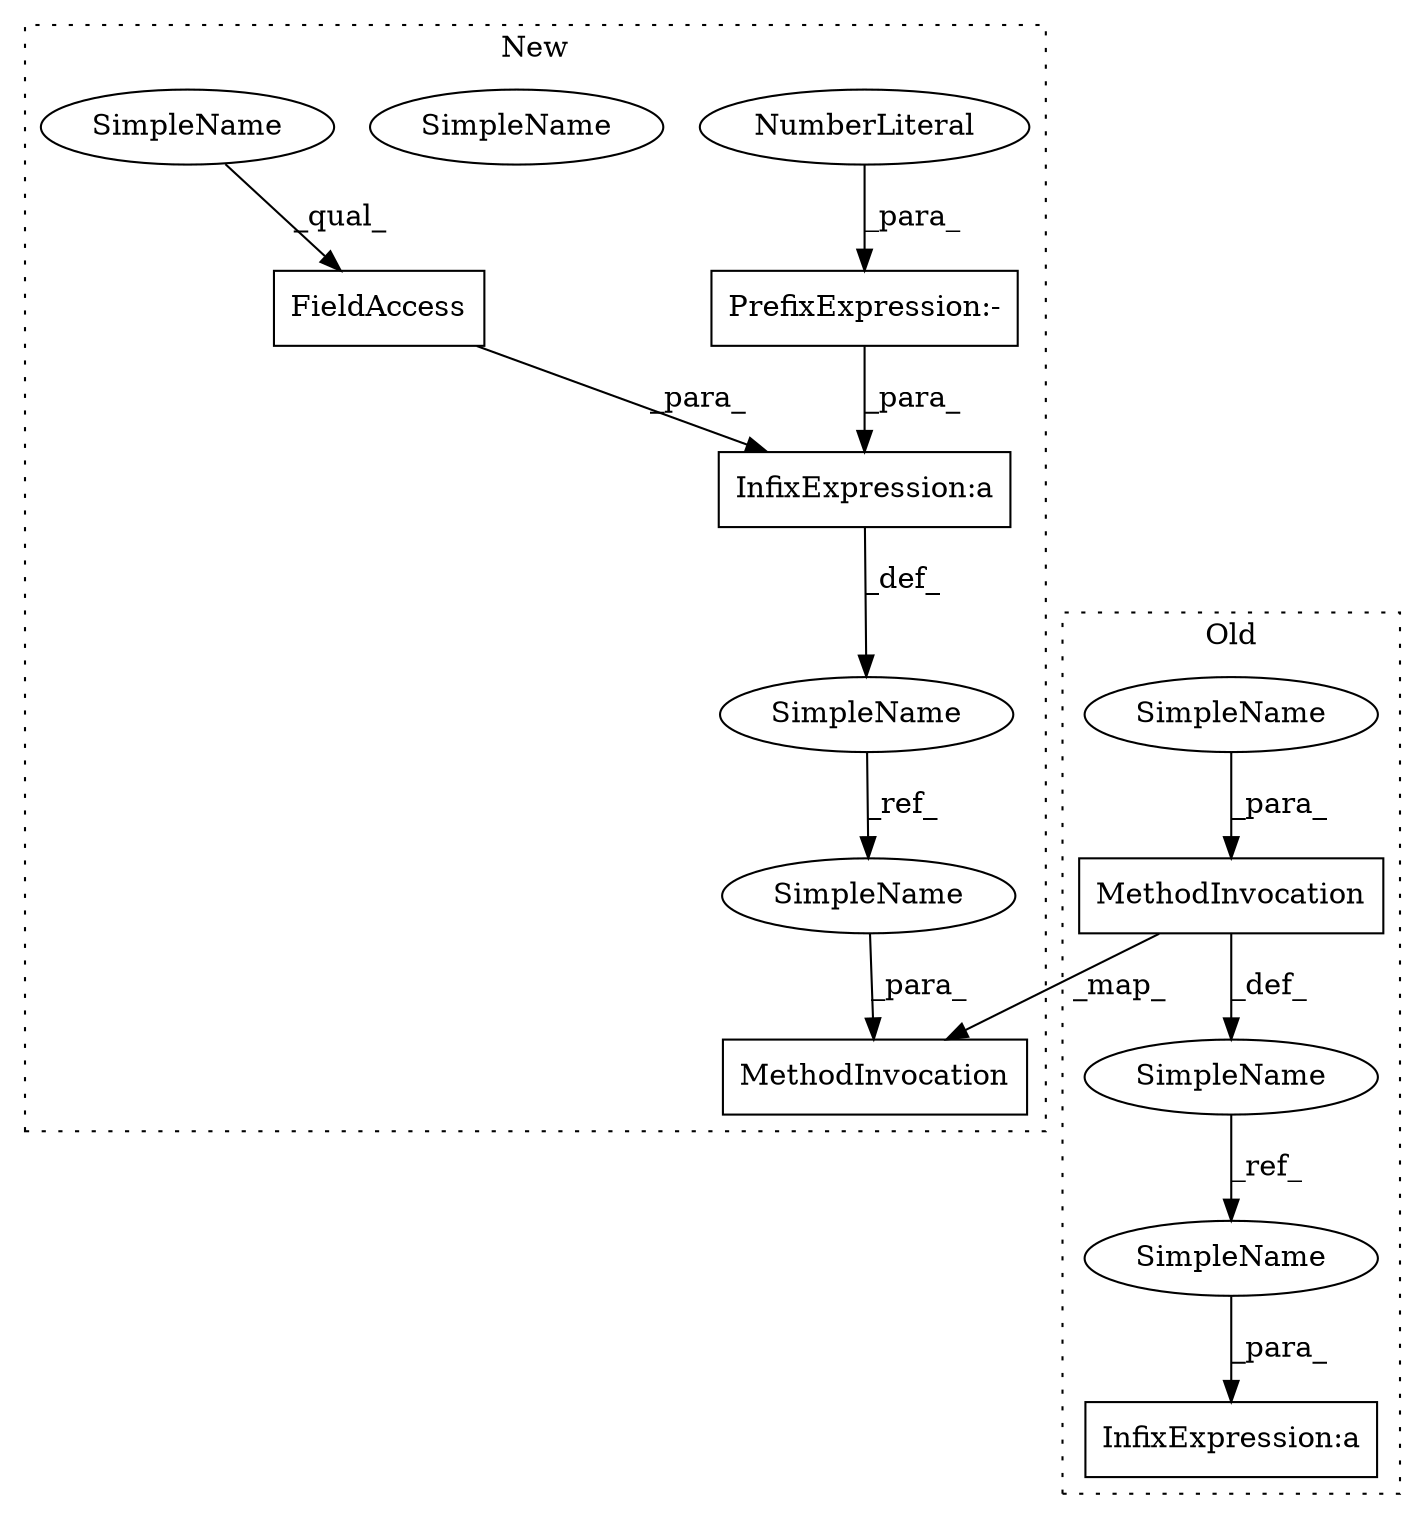 digraph G {
subgraph cluster0 {
3 [label="MethodInvocation" a="32" s="3070,3098" l="15,1" shape="box"];
5 [label="SimpleName" a="42" s="3085" l="1" shape="ellipse"];
10 [label="SimpleName" a="42" s="3406" l="1" shape="ellipse"];
11 [label="SimpleName" a="42" s="3441" l="1" shape="ellipse"];
13 [label="InfixExpression:a" a="27" s="3442" l="3" shape="box"];
label = "Old";
style="dotted";
}
subgraph cluster1 {
1 [label="FieldAccess" a="22" s="2957" l="11" shape="box"];
2 [label="MethodInvocation" a="32" s="3318,3351" l="15,1" shape="box"];
4 [label="NumberLiteral" a="34" s="2952" l="1" shape="ellipse"];
6 [label="SimpleName" a="42" s="2957" l="4" shape="ellipse"];
7 [label="SimpleName" a="42" s="3333" l="6" shape="ellipse"];
8 [label="SimpleName" a="42" s="2957" l="4" shape="ellipse"];
9 [label="SimpleName" a="42" s="3274" l="6" shape="ellipse"];
12 [label="PrefixExpression:-" a="38" s="2951" l="1" shape="box"];
14 [label="InfixExpression:a" a="27" s="2954" l="3" shape="box"];
label = "New";
style="dotted";
}
1 -> 14 [label="_para_"];
3 -> 2 [label="_map_"];
3 -> 10 [label="_def_"];
4 -> 12 [label="_para_"];
5 -> 3 [label="_para_"];
7 -> 2 [label="_para_"];
8 -> 1 [label="_qual_"];
9 -> 7 [label="_ref_"];
10 -> 11 [label="_ref_"];
11 -> 13 [label="_para_"];
12 -> 14 [label="_para_"];
14 -> 9 [label="_def_"];
}